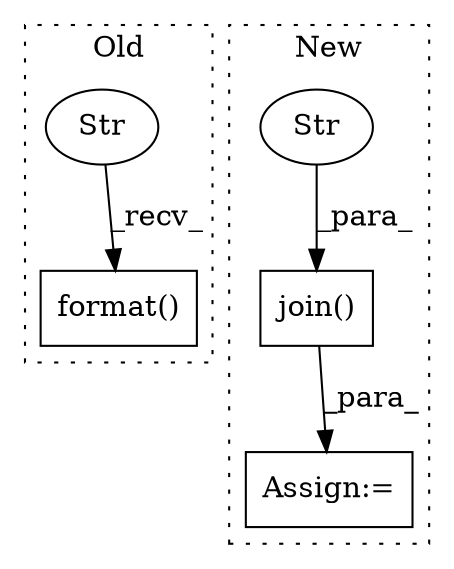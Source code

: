 digraph G {
subgraph cluster0 {
1 [label="format()" a="75" s="1709,1746" l="33,1" shape="box"];
3 [label="Str" a="66" s="1709" l="25" shape="ellipse"];
label = "Old";
style="dotted";
}
subgraph cluster1 {
2 [label="join()" a="75" s="809,928" l="13,1" shape="box"];
4 [label="Assign:=" a="68" s="806" l="3" shape="box"];
5 [label="Str" a="66" s="899" l="7" shape="ellipse"];
label = "New";
style="dotted";
}
2 -> 4 [label="_para_"];
3 -> 1 [label="_recv_"];
5 -> 2 [label="_para_"];
}